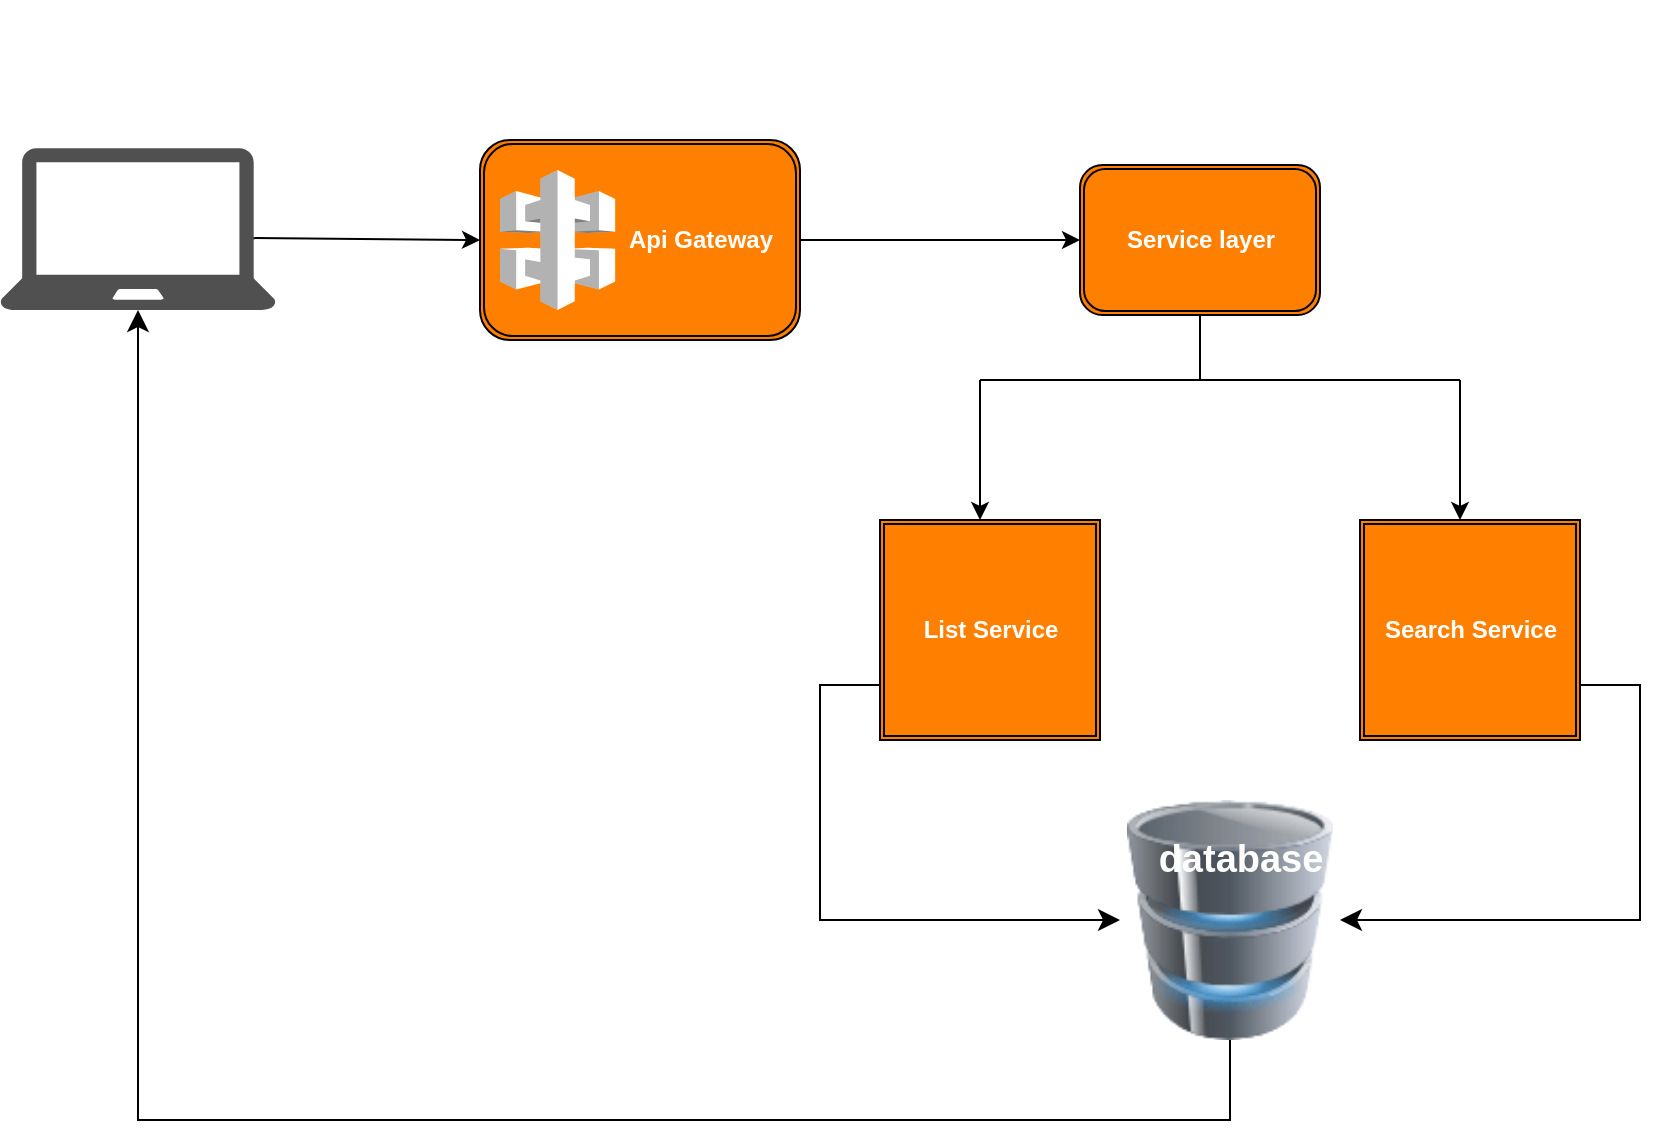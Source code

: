 <mxfile>
    <diagram id="P7AdXuf-fD4vVTRzWCEy" name="Page-1">
        <mxGraphModel dx="1107" dy="692" grid="1" gridSize="10" guides="1" tooltips="1" connect="1" arrows="1" fold="1" page="1" pageScale="1" pageWidth="827" pageHeight="1169" math="0" shadow="0">
            <root>
                <mxCell id="0"/>
                <mxCell id="1" parent="0"/>
                <mxCell id="12" value="" style="shape=ext;double=1;rounded=1;whiteSpace=wrap;html=1;fillColor=#FF8000;" vertex="1" parent="1">
                    <mxGeometry x="300" y="90" width="160" height="100" as="geometry"/>
                </mxCell>
                <mxCell id="11" value="" style="outlineConnect=0;dashed=0;verticalLabelPosition=bottom;verticalAlign=top;align=center;html=1;shape=mxgraph.aws3.api_gateway;fillColor=#FFFFFF;gradientColor=none;" vertex="1" parent="1">
                    <mxGeometry x="310" y="105" width="57.58" height="70" as="geometry"/>
                </mxCell>
                <mxCell id="20" value="" style="endArrow=classic;html=1;fontSize=12;fontColor=#000000;entryX=0;entryY=0.5;entryDx=0;entryDy=0;" edge="1" parent="1" target="12">
                    <mxGeometry width="50" height="50" relative="1" as="geometry">
                        <mxPoint x="180" y="139" as="sourcePoint"/>
                        <mxPoint x="290" y="140" as="targetPoint"/>
                    </mxGeometry>
                </mxCell>
                <mxCell id="22" value="" style="shape=ext;double=1;rounded=1;whiteSpace=wrap;html=1;fillColor=#FF8000;" vertex="1" parent="1">
                    <mxGeometry x="600" y="102.5" width="120" height="75" as="geometry"/>
                </mxCell>
                <mxCell id="25" value="Service layer" style="text;strokeColor=none;fillColor=none;html=1;fontSize=12;fontStyle=1;verticalAlign=middle;align=center;fontColor=#FFFFFF;" vertex="1" parent="1">
                    <mxGeometry x="610" y="120" width="100" height="40" as="geometry"/>
                </mxCell>
                <mxCell id="26" value="" style="endArrow=classic;html=1;fontSize=12;fontColor=#000000;exitX=1;exitY=0.5;exitDx=0;exitDy=0;" edge="1" parent="1" source="12">
                    <mxGeometry width="50" height="50" relative="1" as="geometry">
                        <mxPoint x="500" y="165" as="sourcePoint"/>
                        <mxPoint x="600" y="140" as="targetPoint"/>
                    </mxGeometry>
                </mxCell>
                <mxCell id="31" value="Api Gateway" style="text;strokeColor=none;fillColor=none;html=1;fontSize=12;fontStyle=1;verticalAlign=middle;align=center;fontColor=#FFFFFF;" vertex="1" parent="1">
                    <mxGeometry x="360" y="120" width="100" height="40" as="geometry"/>
                </mxCell>
                <mxCell id="32" value="" style="sketch=0;pointerEvents=1;shadow=0;dashed=0;html=1;strokeColor=none;fillColor=#505050;labelPosition=center;verticalLabelPosition=bottom;verticalAlign=top;outlineConnect=0;align=center;shape=mxgraph.office.devices.laptop;fontSize=12;fontColor=#000000;" vertex="1" parent="1">
                    <mxGeometry x="60" y="94.1" width="138" height="80.9" as="geometry"/>
                </mxCell>
                <mxCell id="33" value="Web app" style="text;strokeColor=none;fillColor=none;html=1;fontSize=12;fontStyle=1;verticalAlign=middle;align=center;fontColor=#FFFFFF;" vertex="1" parent="1">
                    <mxGeometry x="79" y="105.0" width="100" height="40" as="geometry"/>
                </mxCell>
                <mxCell id="35" value="" style="endArrow=none;html=1;fontSize=12;fontColor=#FFFFFF;exitX=0.5;exitY=1;exitDx=0;exitDy=0;" edge="1" parent="1" source="22">
                    <mxGeometry width="50" height="50" relative="1" as="geometry">
                        <mxPoint x="705" y="210" as="sourcePoint"/>
                        <mxPoint x="660" y="210" as="targetPoint"/>
                    </mxGeometry>
                </mxCell>
                <mxCell id="36" value="" style="endArrow=none;html=1;fontSize=12;fontColor=#FFFFFF;" edge="1" parent="1">
                    <mxGeometry width="50" height="50" relative="1" as="geometry">
                        <mxPoint x="550" y="210" as="sourcePoint"/>
                        <mxPoint x="790" y="210" as="targetPoint"/>
                    </mxGeometry>
                </mxCell>
                <mxCell id="37" value="" style="endArrow=classic;html=1;fontSize=12;fontColor=#FFFFFF;" edge="1" parent="1">
                    <mxGeometry width="50" height="50" relative="1" as="geometry">
                        <mxPoint x="550" y="210" as="sourcePoint"/>
                        <mxPoint x="550" y="280" as="targetPoint"/>
                    </mxGeometry>
                </mxCell>
                <mxCell id="38" value="" style="endArrow=classic;html=1;fontSize=12;fontColor=#FFFFFF;" edge="1" parent="1">
                    <mxGeometry width="50" height="50" relative="1" as="geometry">
                        <mxPoint x="790" y="210" as="sourcePoint"/>
                        <mxPoint x="790" y="280" as="targetPoint"/>
                    </mxGeometry>
                </mxCell>
                <mxCell id="41" value="" style="shape=ext;double=1;whiteSpace=wrap;html=1;aspect=fixed;fontSize=12;fontColor=#FFFFFF;fillColor=#FF8000;" vertex="1" parent="1">
                    <mxGeometry x="500" y="280" width="110" height="110" as="geometry"/>
                </mxCell>
                <mxCell id="42" value="List Service" style="text;strokeColor=none;fillColor=none;html=1;fontSize=12;fontStyle=1;verticalAlign=middle;align=center;fontColor=#FFFFFF;" vertex="1" parent="1">
                    <mxGeometry x="505" y="315" width="100" height="40" as="geometry"/>
                </mxCell>
                <mxCell id="43" value="" style="shape=ext;double=1;whiteSpace=wrap;html=1;aspect=fixed;fontSize=12;fontColor=#FFFFFF;fillColor=#FF8000;" vertex="1" parent="1">
                    <mxGeometry x="740" y="280" width="110" height="110" as="geometry"/>
                </mxCell>
                <mxCell id="44" value="Search Service" style="text;strokeColor=none;fillColor=none;html=1;fontSize=12;fontStyle=1;verticalAlign=middle;align=center;fontColor=#FFFFFF;" vertex="1" parent="1">
                    <mxGeometry x="745" y="315" width="100" height="40" as="geometry"/>
                </mxCell>
                <mxCell id="45" value="" style="image;html=1;image=img/lib/clip_art/computers/Database_128x128.png;fontSize=12;fontColor=#FFFFFF;fillColor=#FF8000;" vertex="1" parent="1">
                    <mxGeometry x="620" y="420" width="110" height="120" as="geometry"/>
                </mxCell>
                <mxCell id="47" value="" style="edgeStyle=elbowEdgeStyle;elbow=horizontal;endArrow=classic;html=1;curved=0;rounded=0;endSize=8;startSize=8;fontSize=12;fontColor=#FFFFFF;exitX=0;exitY=0.75;exitDx=0;exitDy=0;" edge="1" parent="1" source="41" target="45">
                    <mxGeometry width="50" height="50" relative="1" as="geometry">
                        <mxPoint x="555" y="450" as="sourcePoint"/>
                        <mxPoint x="610" y="475" as="targetPoint"/>
                        <Array as="points">
                            <mxPoint x="470" y="410"/>
                            <mxPoint x="618" y="410"/>
                        </Array>
                    </mxGeometry>
                </mxCell>
                <mxCell id="50" value="" style="edgeStyle=elbowEdgeStyle;elbow=horizontal;endArrow=classic;html=1;curved=0;rounded=0;endSize=8;startSize=8;fontSize=12;fontColor=#FFFFFF;exitX=1;exitY=0.75;exitDx=0;exitDy=0;" edge="1" parent="1" source="43" target="45">
                    <mxGeometry width="50" height="50" relative="1" as="geometry">
                        <mxPoint x="910" y="420" as="sourcePoint"/>
                        <mxPoint x="1000" y="500" as="targetPoint"/>
                        <Array as="points">
                            <mxPoint x="880" y="360"/>
                        </Array>
                    </mxGeometry>
                </mxCell>
                <mxCell id="52" value="database" style="text;strokeColor=none;fillColor=none;html=1;fontSize=19;fontStyle=1;verticalAlign=middle;align=center;fontColor=#FFFFFF;" vertex="1" parent="1">
                    <mxGeometry x="630" y="430" width="100" height="40" as="geometry"/>
                </mxCell>
                <mxCell id="53" value="" style="edgeStyle=segmentEdgeStyle;endArrow=classic;html=1;curved=0;rounded=0;endSize=8;startSize=8;fontSize=19;fontColor=#FFFFFF;exitX=0.5;exitY=1;exitDx=0;exitDy=0;" edge="1" parent="1" source="45" target="32">
                    <mxGeometry width="50" height="50" relative="1" as="geometry">
                        <mxPoint x="670" y="560" as="sourcePoint"/>
                        <mxPoint x="609.93" y="520" as="targetPoint"/>
                        <Array as="points">
                            <mxPoint x="675" y="580"/>
                            <mxPoint x="129" y="580"/>
                        </Array>
                    </mxGeometry>
                </mxCell>
                <mxCell id="54" value="High Level Heycater Menu System" style="text;strokeColor=none;fillColor=none;html=1;fontSize=24;fontStyle=1;verticalAlign=middle;align=center;fontColor=#FFFFFF;" vertex="1" parent="1">
                    <mxGeometry x="430" y="20" width="100" height="40" as="geometry"/>
                </mxCell>
            </root>
        </mxGraphModel>
    </diagram>
</mxfile>